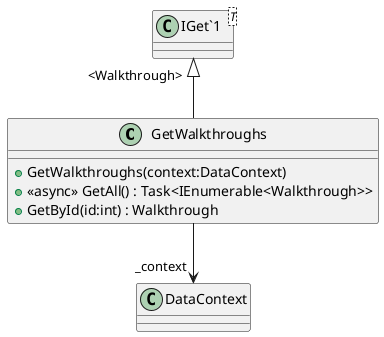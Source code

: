 @startuml
class GetWalkthroughs {
    + GetWalkthroughs(context:DataContext)
    + <<async>> GetAll() : Task<IEnumerable<Walkthrough>>
    + GetById(id:int) : Walkthrough
}
class "IGet`1"<T> {
}
"IGet`1" "<Walkthrough>" <|-- GetWalkthroughs
GetWalkthroughs --> "_context" DataContext
@enduml
